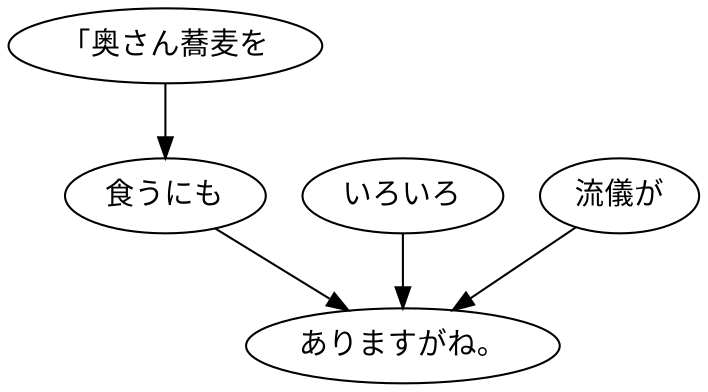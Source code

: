 digraph graph3519 {
	node0 [label="「奥さん蕎麦を"];
	node1 [label="食うにも"];
	node2 [label="いろいろ"];
	node3 [label="流儀が"];
	node4 [label="ありますがね。"];
	node0 -> node1;
	node1 -> node4;
	node2 -> node4;
	node3 -> node4;
}
